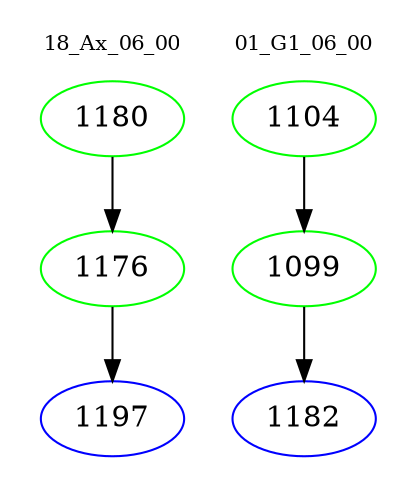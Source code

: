 digraph{
subgraph cluster_0 {
color = white
label = "18_Ax_06_00";
fontsize=10;
T0_1180 [label="1180", color="green"]
T0_1180 -> T0_1176 [color="black"]
T0_1176 [label="1176", color="green"]
T0_1176 -> T0_1197 [color="black"]
T0_1197 [label="1197", color="blue"]
}
subgraph cluster_1 {
color = white
label = "01_G1_06_00";
fontsize=10;
T1_1104 [label="1104", color="green"]
T1_1104 -> T1_1099 [color="black"]
T1_1099 [label="1099", color="green"]
T1_1099 -> T1_1182 [color="black"]
T1_1182 [label="1182", color="blue"]
}
}
